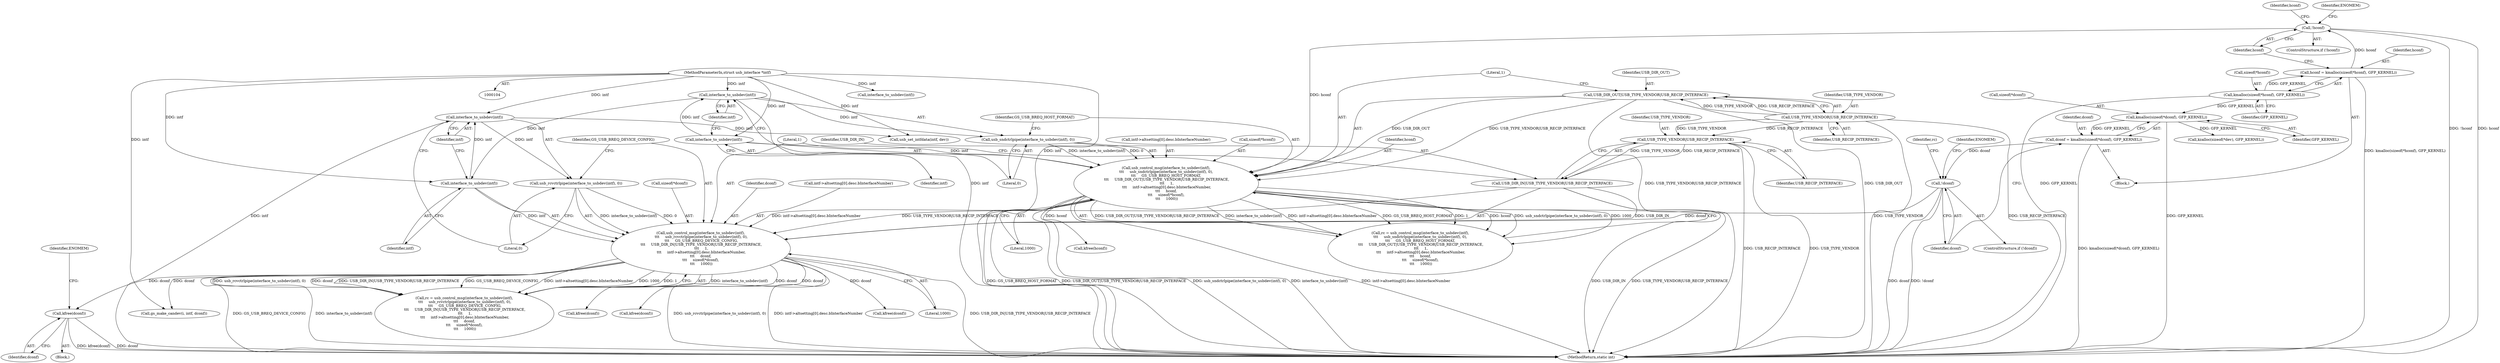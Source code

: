 digraph "0_linux_c919a3069c775c1c876bec55e00b2305d5125caa@API" {
"1000283" [label="(Call,kfree(dconf))"];
"1000197" [label="(Call,usb_control_msg(interface_to_usbdev(intf),\n \t\t\t     usb_rcvctrlpipe(interface_to_usbdev(intf), 0),\n \t\t\t     GS_USB_BREQ_DEVICE_CONFIG,\n \t\t\t     USB_DIR_IN|USB_TYPE_VENDOR|USB_RECIP_INTERFACE,\n \t\t\t     1,\n \t\t\t     intf->altsetting[0].desc.bInterfaceNumber,\n\t\t\t     dconf,\n\t\t\t     sizeof(*dconf),\n \t\t\t     1000))"];
"1000200" [label="(Call,usb_rcvctrlpipe(interface_to_usbdev(intf), 0))"];
"1000201" [label="(Call,interface_to_usbdev(intf))"];
"1000198" [label="(Call,interface_to_usbdev(intf))"];
"1000142" [label="(Call,interface_to_usbdev(intf))"];
"1000139" [label="(Call,interface_to_usbdev(intf))"];
"1000105" [label="(MethodParameterIn,struct usb_interface *intf)"];
"1000205" [label="(Call,USB_DIR_IN|USB_TYPE_VENDOR|USB_RECIP_INTERFACE)"];
"1000207" [label="(Call,USB_TYPE_VENDOR|USB_RECIP_INTERFACE)"];
"1000148" [label="(Call,USB_TYPE_VENDOR|USB_RECIP_INTERFACE)"];
"1000138" [label="(Call,usb_control_msg(interface_to_usbdev(intf),\n\t\t\t     usb_sndctrlpipe(interface_to_usbdev(intf), 0),\n\t\t\t     GS_USB_BREQ_HOST_FORMAT,\n \t\t\t     USB_DIR_OUT|USB_TYPE_VENDOR|USB_RECIP_INTERFACE,\n \t\t\t     1,\n \t\t\t     intf->altsetting[0].desc.bInterfaceNumber,\n\t\t\t     hconf,\n\t\t\t     sizeof(*hconf),\n \t\t\t     1000))"];
"1000141" [label="(Call,usb_sndctrlpipe(interface_to_usbdev(intf), 0))"];
"1000146" [label="(Call,USB_DIR_OUT|USB_TYPE_VENDOR|USB_RECIP_INTERFACE)"];
"1000126" [label="(Call,!hconf)"];
"1000118" [label="(Call,hconf = kmalloc(sizeof(*hconf), GFP_KERNEL))"];
"1000120" [label="(Call,kmalloc(sizeof(*hconf), GFP_KERNEL))"];
"1000190" [label="(Call,!dconf)"];
"1000182" [label="(Call,dconf = kmalloc(sizeof(*dconf), GFP_KERNEL))"];
"1000184" [label="(Call,kmalloc(sizeof(*dconf), GFP_KERNEL))"];
"1000201" [label="(Call,interface_to_usbdev(intf))"];
"1000166" [label="(Call,kfree(hconf))"];
"1000221" [label="(Call,sizeof(*dconf))"];
"1000148" [label="(Call,USB_TYPE_VENDOR|USB_RECIP_INTERFACE)"];
"1000136" [label="(Call,rc = usb_control_msg(interface_to_usbdev(intf),\n\t\t\t     usb_sndctrlpipe(interface_to_usbdev(intf), 0),\n\t\t\t     GS_USB_BREQ_HOST_FORMAT,\n \t\t\t     USB_DIR_OUT|USB_TYPE_VENDOR|USB_RECIP_INTERFACE,\n \t\t\t     1,\n \t\t\t     intf->altsetting[0].desc.bInterfaceNumber,\n\t\t\t     hconf,\n\t\t\t     sizeof(*hconf),\n \t\t\t     1000))"];
"1000143" [label="(Identifier,intf)"];
"1000184" [label="(Call,kmalloc(sizeof(*dconf), GFP_KERNEL))"];
"1000146" [label="(Call,USB_DIR_OUT|USB_TYPE_VENDOR|USB_RECIP_INTERFACE)"];
"1000151" [label="(Literal,1)"];
"1000224" [label="(Literal,1000)"];
"1000274" [label="(Call,kzalloc(sizeof(*dev), GFP_KERNEL))"];
"1000125" [label="(ControlStructure,if (!hconf))"];
"1000107" [label="(Block,)"];
"1000133" [label="(Identifier,hconf)"];
"1000145" [label="(Identifier,GS_USB_BREQ_HOST_FORMAT)"];
"1000165" [label="(Literal,1000)"];
"1000206" [label="(Identifier,USB_DIR_IN)"];
"1000283" [label="(Call,kfree(dconf))"];
"1000204" [label="(Identifier,GS_USB_BREQ_DEVICE_CONFIG)"];
"1000161" [label="(Identifier,hconf)"];
"1000130" [label="(Identifier,ENOMEM)"];
"1000199" [label="(Identifier,intf)"];
"1000120" [label="(Call,kmalloc(sizeof(*hconf), GFP_KERNEL))"];
"1000306" [label="(Call,interface_to_usbdev(intf))"];
"1000144" [label="(Literal,0)"];
"1000127" [label="(Identifier,hconf)"];
"1000196" [label="(Identifier,rc)"];
"1000188" [label="(Identifier,GFP_KERNEL)"];
"1000189" [label="(ControlStructure,if (!dconf))"];
"1000191" [label="(Identifier,dconf)"];
"1000142" [label="(Call,interface_to_usbdev(intf))"];
"1000209" [label="(Identifier,USB_RECIP_INTERFACE)"];
"1000124" [label="(Identifier,GFP_KERNEL)"];
"1000195" [label="(Call,rc = usb_control_msg(interface_to_usbdev(intf),\n \t\t\t     usb_rcvctrlpipe(interface_to_usbdev(intf), 0),\n \t\t\t     GS_USB_BREQ_DEVICE_CONFIG,\n \t\t\t     USB_DIR_IN|USB_TYPE_VENDOR|USB_RECIP_INTERFACE,\n \t\t\t     1,\n \t\t\t     intf->altsetting[0].desc.bInterfaceNumber,\n\t\t\t     dconf,\n\t\t\t     sizeof(*dconf),\n \t\t\t     1000))"];
"1000287" [label="(Identifier,ENOMEM)"];
"1000198" [label="(Call,interface_to_usbdev(intf))"];
"1000282" [label="(Block,)"];
"1000200" [label="(Call,usb_rcvctrlpipe(interface_to_usbdev(intf), 0))"];
"1000220" [label="(Identifier,dconf)"];
"1000207" [label="(Call,USB_TYPE_VENDOR|USB_RECIP_INTERFACE)"];
"1000147" [label="(Identifier,USB_DIR_OUT)"];
"1000152" [label="(Call,intf->altsetting[0].desc.bInterfaceNumber)"];
"1000237" [label="(Call,kfree(dconf))"];
"1000185" [label="(Call,sizeof(*dconf))"];
"1000382" [label="(Call,kfree(dconf))"];
"1000203" [label="(Literal,0)"];
"1000194" [label="(Identifier,ENOMEM)"];
"1000208" [label="(Identifier,USB_TYPE_VENDOR)"];
"1000150" [label="(Identifier,USB_RECIP_INTERFACE)"];
"1000118" [label="(Call,hconf = kmalloc(sizeof(*hconf), GFP_KERNEL))"];
"1000205" [label="(Call,USB_DIR_IN|USB_TYPE_VENDOR|USB_RECIP_INTERFACE)"];
"1000140" [label="(Identifier,intf)"];
"1000141" [label="(Call,usb_sndctrlpipe(interface_to_usbdev(intf), 0))"];
"1000197" [label="(Call,usb_control_msg(interface_to_usbdev(intf),\n \t\t\t     usb_rcvctrlpipe(interface_to_usbdev(intf), 0),\n \t\t\t     GS_USB_BREQ_DEVICE_CONFIG,\n \t\t\t     USB_DIR_IN|USB_TYPE_VENDOR|USB_RECIP_INTERFACE,\n \t\t\t     1,\n \t\t\t     intf->altsetting[0].desc.bInterfaceNumber,\n\t\t\t     dconf,\n\t\t\t     sizeof(*dconf),\n \t\t\t     1000))"];
"1000182" [label="(Call,dconf = kmalloc(sizeof(*dconf), GFP_KERNEL))"];
"1000202" [label="(Identifier,intf)"];
"1000139" [label="(Call,interface_to_usbdev(intf))"];
"1000121" [label="(Call,sizeof(*hconf))"];
"1000119" [label="(Identifier,hconf)"];
"1000190" [label="(Call,!dconf)"];
"1000183" [label="(Identifier,dconf)"];
"1000386" [label="(MethodReturn,static int)"];
"1000149" [label="(Identifier,USB_TYPE_VENDOR)"];
"1000162" [label="(Call,sizeof(*hconf))"];
"1000210" [label="(Literal,1)"];
"1000126" [label="(Call,!hconf)"];
"1000138" [label="(Call,usb_control_msg(interface_to_usbdev(intf),\n\t\t\t     usb_sndctrlpipe(interface_to_usbdev(intf), 0),\n\t\t\t     GS_USB_BREQ_HOST_FORMAT,\n \t\t\t     USB_DIR_OUT|USB_TYPE_VENDOR|USB_RECIP_INTERFACE,\n \t\t\t     1,\n \t\t\t     intf->altsetting[0].desc.bInterfaceNumber,\n\t\t\t     hconf,\n\t\t\t     sizeof(*hconf),\n \t\t\t     1000))"];
"1000267" [label="(Call,kfree(dconf))"];
"1000105" [label="(MethodParameterIn,struct usb_interface *intf)"];
"1000299" [label="(Call,usb_set_intfdata(intf, dev))"];
"1000324" [label="(Call,gs_make_candev(i, intf, dconf))"];
"1000284" [label="(Identifier,dconf)"];
"1000211" [label="(Call,intf->altsetting[0].desc.bInterfaceNumber)"];
"1000283" -> "1000282"  [label="AST: "];
"1000283" -> "1000284"  [label="CFG: "];
"1000284" -> "1000283"  [label="AST: "];
"1000287" -> "1000283"  [label="CFG: "];
"1000283" -> "1000386"  [label="DDG: dconf"];
"1000283" -> "1000386"  [label="DDG: kfree(dconf)"];
"1000197" -> "1000283"  [label="DDG: dconf"];
"1000197" -> "1000195"  [label="AST: "];
"1000197" -> "1000224"  [label="CFG: "];
"1000198" -> "1000197"  [label="AST: "];
"1000200" -> "1000197"  [label="AST: "];
"1000204" -> "1000197"  [label="AST: "];
"1000205" -> "1000197"  [label="AST: "];
"1000210" -> "1000197"  [label="AST: "];
"1000211" -> "1000197"  [label="AST: "];
"1000220" -> "1000197"  [label="AST: "];
"1000221" -> "1000197"  [label="AST: "];
"1000224" -> "1000197"  [label="AST: "];
"1000195" -> "1000197"  [label="CFG: "];
"1000197" -> "1000386"  [label="DDG: usb_rcvctrlpipe(interface_to_usbdev(intf), 0)"];
"1000197" -> "1000386"  [label="DDG: intf->altsetting[0].desc.bInterfaceNumber"];
"1000197" -> "1000386"  [label="DDG: USB_DIR_IN|USB_TYPE_VENDOR|USB_RECIP_INTERFACE"];
"1000197" -> "1000386"  [label="DDG: GS_USB_BREQ_DEVICE_CONFIG"];
"1000197" -> "1000386"  [label="DDG: interface_to_usbdev(intf)"];
"1000197" -> "1000195"  [label="DDG: interface_to_usbdev(intf)"];
"1000197" -> "1000195"  [label="DDG: usb_rcvctrlpipe(interface_to_usbdev(intf), 0)"];
"1000197" -> "1000195"  [label="DDG: dconf"];
"1000197" -> "1000195"  [label="DDG: USB_DIR_IN|USB_TYPE_VENDOR|USB_RECIP_INTERFACE"];
"1000197" -> "1000195"  [label="DDG: GS_USB_BREQ_DEVICE_CONFIG"];
"1000197" -> "1000195"  [label="DDG: intf->altsetting[0].desc.bInterfaceNumber"];
"1000197" -> "1000195"  [label="DDG: 1000"];
"1000197" -> "1000195"  [label="DDG: 1"];
"1000200" -> "1000197"  [label="DDG: interface_to_usbdev(intf)"];
"1000200" -> "1000197"  [label="DDG: 0"];
"1000198" -> "1000197"  [label="DDG: intf"];
"1000205" -> "1000197"  [label="DDG: USB_DIR_IN"];
"1000205" -> "1000197"  [label="DDG: USB_TYPE_VENDOR|USB_RECIP_INTERFACE"];
"1000138" -> "1000197"  [label="DDG: intf->altsetting[0].desc.bInterfaceNumber"];
"1000190" -> "1000197"  [label="DDG: dconf"];
"1000197" -> "1000237"  [label="DDG: dconf"];
"1000197" -> "1000267"  [label="DDG: dconf"];
"1000197" -> "1000324"  [label="DDG: dconf"];
"1000197" -> "1000382"  [label="DDG: dconf"];
"1000200" -> "1000203"  [label="CFG: "];
"1000201" -> "1000200"  [label="AST: "];
"1000203" -> "1000200"  [label="AST: "];
"1000204" -> "1000200"  [label="CFG: "];
"1000201" -> "1000200"  [label="DDG: intf"];
"1000201" -> "1000202"  [label="CFG: "];
"1000202" -> "1000201"  [label="AST: "];
"1000203" -> "1000201"  [label="CFG: "];
"1000201" -> "1000386"  [label="DDG: intf"];
"1000198" -> "1000201"  [label="DDG: intf"];
"1000105" -> "1000201"  [label="DDG: intf"];
"1000201" -> "1000299"  [label="DDG: intf"];
"1000198" -> "1000199"  [label="CFG: "];
"1000199" -> "1000198"  [label="AST: "];
"1000202" -> "1000198"  [label="CFG: "];
"1000142" -> "1000198"  [label="DDG: intf"];
"1000105" -> "1000198"  [label="DDG: intf"];
"1000142" -> "1000141"  [label="AST: "];
"1000142" -> "1000143"  [label="CFG: "];
"1000143" -> "1000142"  [label="AST: "];
"1000144" -> "1000142"  [label="CFG: "];
"1000142" -> "1000386"  [label="DDG: intf"];
"1000142" -> "1000141"  [label="DDG: intf"];
"1000139" -> "1000142"  [label="DDG: intf"];
"1000105" -> "1000142"  [label="DDG: intf"];
"1000139" -> "1000138"  [label="AST: "];
"1000139" -> "1000140"  [label="CFG: "];
"1000140" -> "1000139"  [label="AST: "];
"1000143" -> "1000139"  [label="CFG: "];
"1000139" -> "1000138"  [label="DDG: intf"];
"1000105" -> "1000139"  [label="DDG: intf"];
"1000105" -> "1000104"  [label="AST: "];
"1000105" -> "1000386"  [label="DDG: intf"];
"1000105" -> "1000299"  [label="DDG: intf"];
"1000105" -> "1000306"  [label="DDG: intf"];
"1000105" -> "1000324"  [label="DDG: intf"];
"1000205" -> "1000207"  [label="CFG: "];
"1000206" -> "1000205"  [label="AST: "];
"1000207" -> "1000205"  [label="AST: "];
"1000210" -> "1000205"  [label="CFG: "];
"1000205" -> "1000386"  [label="DDG: USB_DIR_IN"];
"1000205" -> "1000386"  [label="DDG: USB_TYPE_VENDOR|USB_RECIP_INTERFACE"];
"1000207" -> "1000205"  [label="DDG: USB_TYPE_VENDOR"];
"1000207" -> "1000205"  [label="DDG: USB_RECIP_INTERFACE"];
"1000207" -> "1000209"  [label="CFG: "];
"1000208" -> "1000207"  [label="AST: "];
"1000209" -> "1000207"  [label="AST: "];
"1000207" -> "1000386"  [label="DDG: USB_RECIP_INTERFACE"];
"1000207" -> "1000386"  [label="DDG: USB_TYPE_VENDOR"];
"1000148" -> "1000207"  [label="DDG: USB_TYPE_VENDOR"];
"1000148" -> "1000207"  [label="DDG: USB_RECIP_INTERFACE"];
"1000148" -> "1000146"  [label="AST: "];
"1000148" -> "1000150"  [label="CFG: "];
"1000149" -> "1000148"  [label="AST: "];
"1000150" -> "1000148"  [label="AST: "];
"1000146" -> "1000148"  [label="CFG: "];
"1000148" -> "1000386"  [label="DDG: USB_TYPE_VENDOR"];
"1000148" -> "1000386"  [label="DDG: USB_RECIP_INTERFACE"];
"1000148" -> "1000146"  [label="DDG: USB_TYPE_VENDOR"];
"1000148" -> "1000146"  [label="DDG: USB_RECIP_INTERFACE"];
"1000138" -> "1000136"  [label="AST: "];
"1000138" -> "1000165"  [label="CFG: "];
"1000141" -> "1000138"  [label="AST: "];
"1000145" -> "1000138"  [label="AST: "];
"1000146" -> "1000138"  [label="AST: "];
"1000151" -> "1000138"  [label="AST: "];
"1000152" -> "1000138"  [label="AST: "];
"1000161" -> "1000138"  [label="AST: "];
"1000162" -> "1000138"  [label="AST: "];
"1000165" -> "1000138"  [label="AST: "];
"1000136" -> "1000138"  [label="CFG: "];
"1000138" -> "1000386"  [label="DDG: usb_sndctrlpipe(interface_to_usbdev(intf), 0)"];
"1000138" -> "1000386"  [label="DDG: interface_to_usbdev(intf)"];
"1000138" -> "1000386"  [label="DDG: intf->altsetting[0].desc.bInterfaceNumber"];
"1000138" -> "1000386"  [label="DDG: GS_USB_BREQ_HOST_FORMAT"];
"1000138" -> "1000386"  [label="DDG: USB_DIR_OUT|USB_TYPE_VENDOR|USB_RECIP_INTERFACE"];
"1000138" -> "1000136"  [label="DDG: USB_DIR_OUT|USB_TYPE_VENDOR|USB_RECIP_INTERFACE"];
"1000138" -> "1000136"  [label="DDG: interface_to_usbdev(intf)"];
"1000138" -> "1000136"  [label="DDG: intf->altsetting[0].desc.bInterfaceNumber"];
"1000138" -> "1000136"  [label="DDG: GS_USB_BREQ_HOST_FORMAT"];
"1000138" -> "1000136"  [label="DDG: 1"];
"1000138" -> "1000136"  [label="DDG: hconf"];
"1000138" -> "1000136"  [label="DDG: usb_sndctrlpipe(interface_to_usbdev(intf), 0)"];
"1000138" -> "1000136"  [label="DDG: 1000"];
"1000141" -> "1000138"  [label="DDG: interface_to_usbdev(intf)"];
"1000141" -> "1000138"  [label="DDG: 0"];
"1000146" -> "1000138"  [label="DDG: USB_DIR_OUT"];
"1000146" -> "1000138"  [label="DDG: USB_TYPE_VENDOR|USB_RECIP_INTERFACE"];
"1000126" -> "1000138"  [label="DDG: hconf"];
"1000138" -> "1000166"  [label="DDG: hconf"];
"1000141" -> "1000144"  [label="CFG: "];
"1000144" -> "1000141"  [label="AST: "];
"1000145" -> "1000141"  [label="CFG: "];
"1000147" -> "1000146"  [label="AST: "];
"1000151" -> "1000146"  [label="CFG: "];
"1000146" -> "1000386"  [label="DDG: USB_TYPE_VENDOR|USB_RECIP_INTERFACE"];
"1000146" -> "1000386"  [label="DDG: USB_DIR_OUT"];
"1000126" -> "1000125"  [label="AST: "];
"1000126" -> "1000127"  [label="CFG: "];
"1000127" -> "1000126"  [label="AST: "];
"1000130" -> "1000126"  [label="CFG: "];
"1000133" -> "1000126"  [label="CFG: "];
"1000126" -> "1000386"  [label="DDG: !hconf"];
"1000126" -> "1000386"  [label="DDG: hconf"];
"1000118" -> "1000126"  [label="DDG: hconf"];
"1000118" -> "1000107"  [label="AST: "];
"1000118" -> "1000120"  [label="CFG: "];
"1000119" -> "1000118"  [label="AST: "];
"1000120" -> "1000118"  [label="AST: "];
"1000127" -> "1000118"  [label="CFG: "];
"1000118" -> "1000386"  [label="DDG: kmalloc(sizeof(*hconf), GFP_KERNEL)"];
"1000120" -> "1000118"  [label="DDG: GFP_KERNEL"];
"1000120" -> "1000124"  [label="CFG: "];
"1000121" -> "1000120"  [label="AST: "];
"1000124" -> "1000120"  [label="AST: "];
"1000120" -> "1000386"  [label="DDG: GFP_KERNEL"];
"1000120" -> "1000184"  [label="DDG: GFP_KERNEL"];
"1000190" -> "1000189"  [label="AST: "];
"1000190" -> "1000191"  [label="CFG: "];
"1000191" -> "1000190"  [label="AST: "];
"1000194" -> "1000190"  [label="CFG: "];
"1000196" -> "1000190"  [label="CFG: "];
"1000190" -> "1000386"  [label="DDG: !dconf"];
"1000190" -> "1000386"  [label="DDG: dconf"];
"1000182" -> "1000190"  [label="DDG: dconf"];
"1000182" -> "1000107"  [label="AST: "];
"1000182" -> "1000184"  [label="CFG: "];
"1000183" -> "1000182"  [label="AST: "];
"1000184" -> "1000182"  [label="AST: "];
"1000191" -> "1000182"  [label="CFG: "];
"1000182" -> "1000386"  [label="DDG: kmalloc(sizeof(*dconf), GFP_KERNEL)"];
"1000184" -> "1000182"  [label="DDG: GFP_KERNEL"];
"1000184" -> "1000188"  [label="CFG: "];
"1000185" -> "1000184"  [label="AST: "];
"1000188" -> "1000184"  [label="AST: "];
"1000184" -> "1000386"  [label="DDG: GFP_KERNEL"];
"1000184" -> "1000274"  [label="DDG: GFP_KERNEL"];
}
